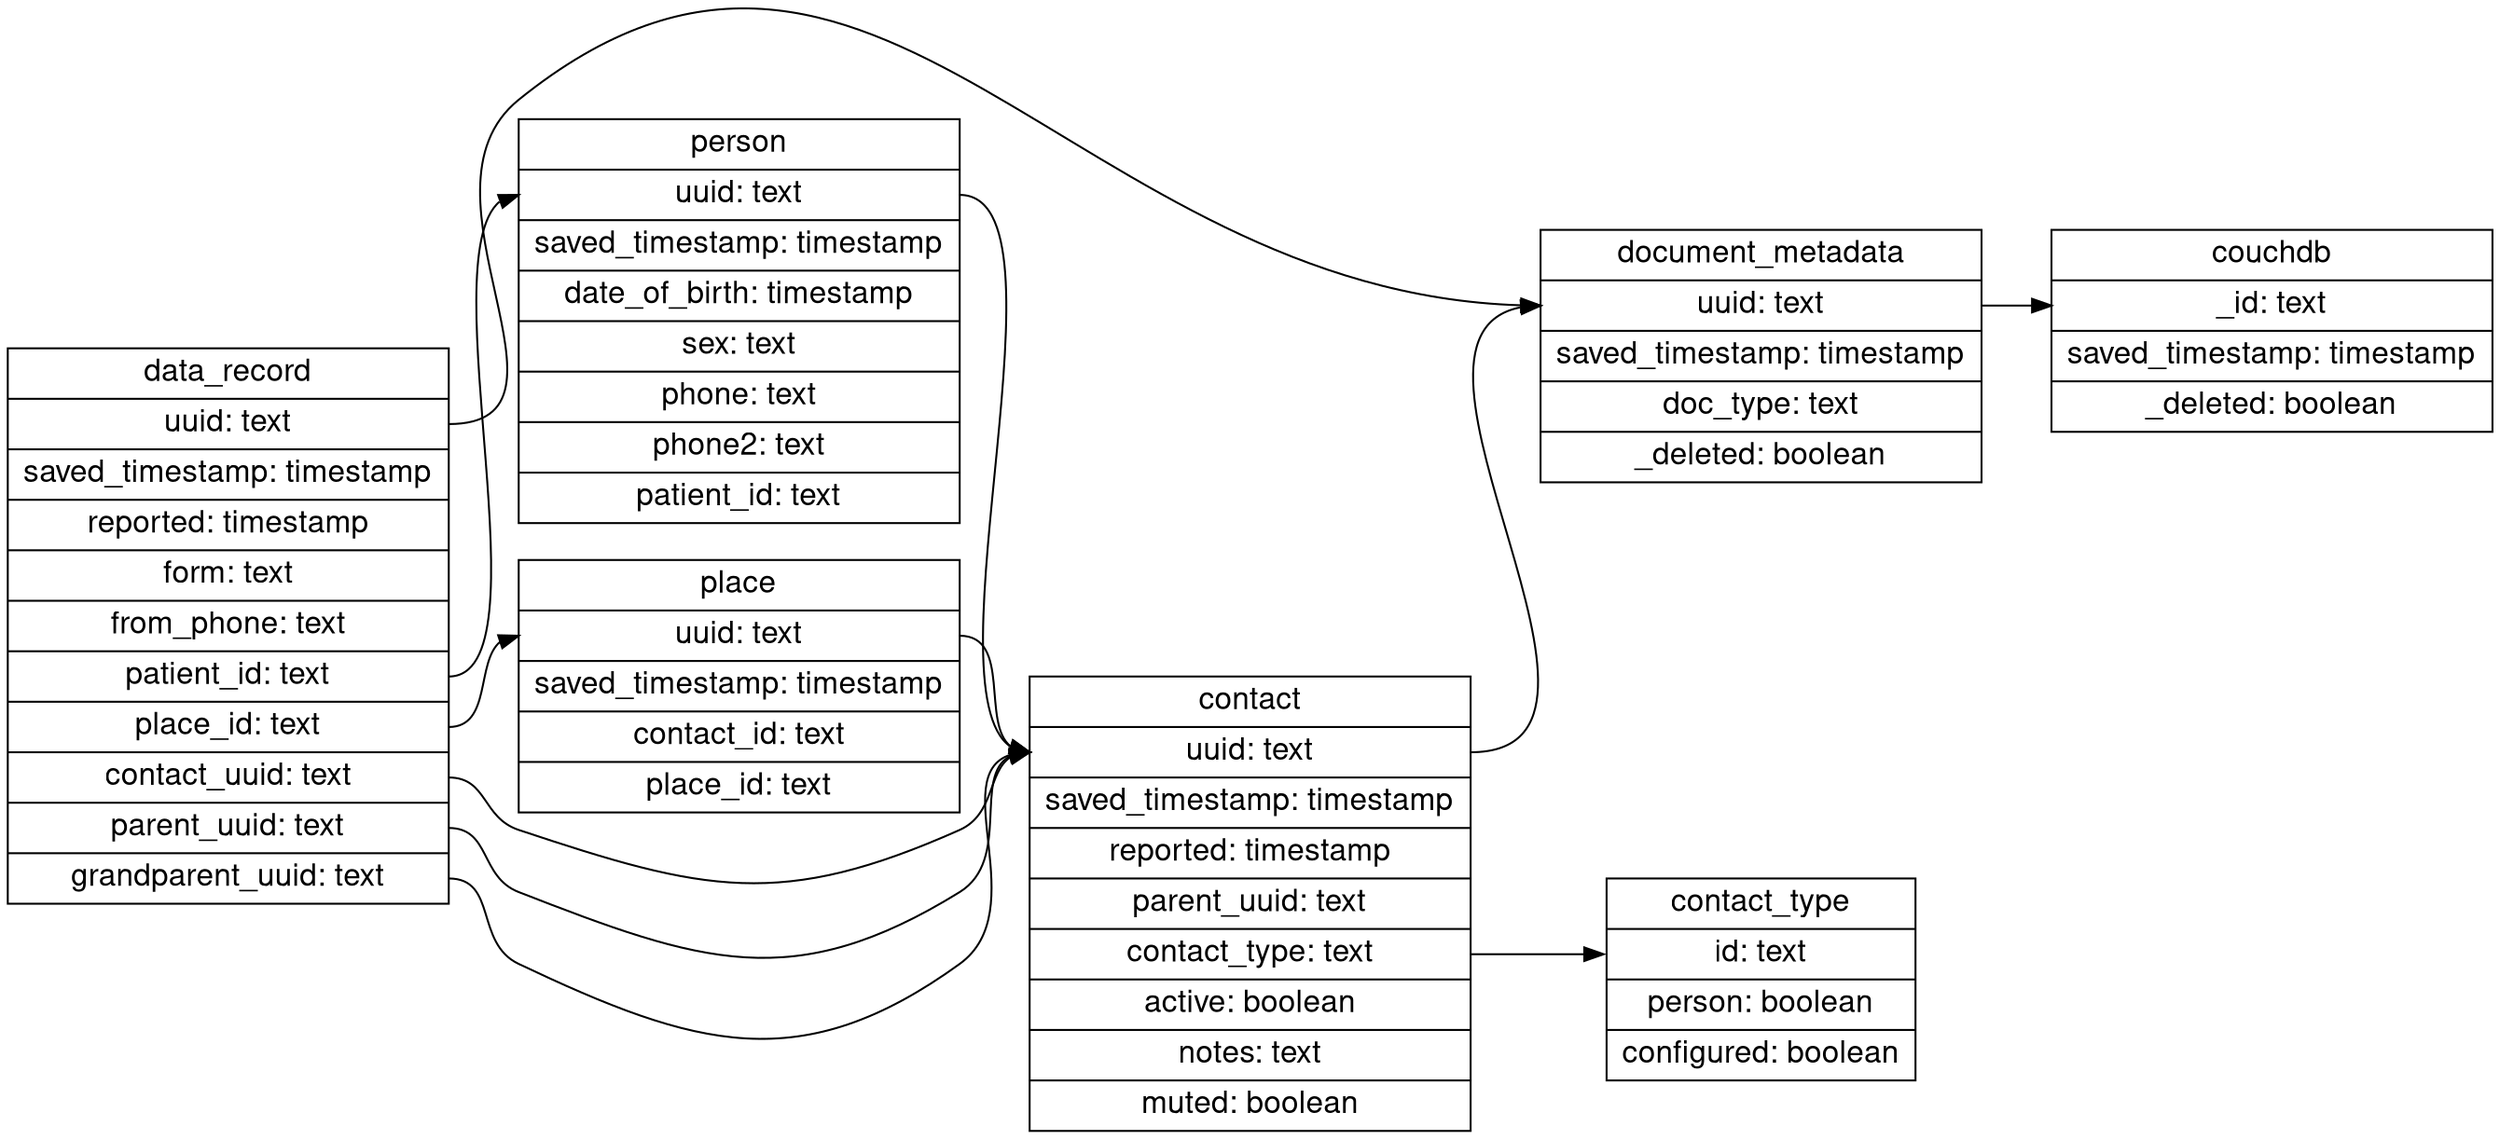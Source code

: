 digraph g {
fontname="Helvetica,Arial,sans-serif"
node [fontname="Helvetica,Arial,sans-serif", fillcolor="blue"]
edge [fontname="Helvetica,Arial,sans-serif"]
graph [
rankdir = "LR"
];
node [
fontsize = "16"
shape = "ellipse"
];
edge [
];
"couchdb" [
label = "<title> couchdb| 
  <_id> _id: text|
  <saved_timestamp> saved_timestamp: timestamp|
  <_deleted> _deleted: boolean"
shape = "record"
];
"document_metadata" [
label = "<title> document_metadata| 
  <uuid> uuid: text|
  <saved_timestamp> saved_timestamp: timestamp|
  <doc_type> doc_type: text|
  <_deleted> _deleted: boolean"
shape = "record"
];
"data_record" [
label = "<title> data_record|
  <uuid> uuid: text|
  <saved_timestamp> saved_timestamp: timestamp|
  <reported> reported: timestamp|
  <f4> form: text|
  <f5> from_phone: text|
  <patient_id> patient_id: text|
  <place_id> place_id: text|
  <contact_uuid> contact_uuid: text|
  <parent_uuid> parent_uuid: text|
  <grandparent_uuid> grandparent_uuid: text"
shape = "record"
];
"contact" [
label = "<title> contact|
  <uuid> uuid: text|
  <saved_timestamp> saved_timestamp: timestamp|
  <reported> reported: timestamp|
  <parent_uuid> parent_uuid: text|
  <contact_type> contact_type: text|
  <active> active: boolean|
  <notes> notes: text|
  <muted> muted: boolean"
shape = "record"
];
"person" [
label = "<title> person|
  <uuid> uuid: text|
  <saved_timestamp> saved_timestamp: timestamp|
  <date_of_birth> date_of_birth: timestamp|
  <sex> sex: text|
  <phone> phone: text|
  <phone2> phone2: text|
  <patient_id> patient_id: text"
shape = "record"
];
"place" [
label = "<title> place|
  <uuid> uuid: text|
  <saved_timestamp> saved_timestamp: timestamp|
  <contact_id> contact_id: text|
  <place_id> place_id: text"
shape = "record"
];
"contact_type" [
label = "<title> contact_type|
  <id> id: text|
  <person> person: boolean|
  <configured> configured: boolean"
shape = "record"
];
"document_metadata":uuid -> "couchdb":_id [
id = 0
];
"data_record":uuid -> "document_metadata":uuid [
id = 1
];
"contact":uuid -> "document_metadata":uuid [
id = 2
];
"person":uuid -> "contact":uuid [
id = 3
];
"place":uuid -> "contact":uuid [
id = 4
];
"contact":contact_type -> "contact_type":id [
id = 5
];
"data_record":patient_id -> "person":uuid [
id = 6
];
"data_record":place_id -> "place":uuid [
id = 7
];
"data_record":contact_uuid -> "contact":uuid [
id = 8
];
"data_record":parent_uuid -> "contact":uuid [
id = 9
];
"data_record":grandparent_uuid -> "contact":uuid [
id = 10 
];
}
